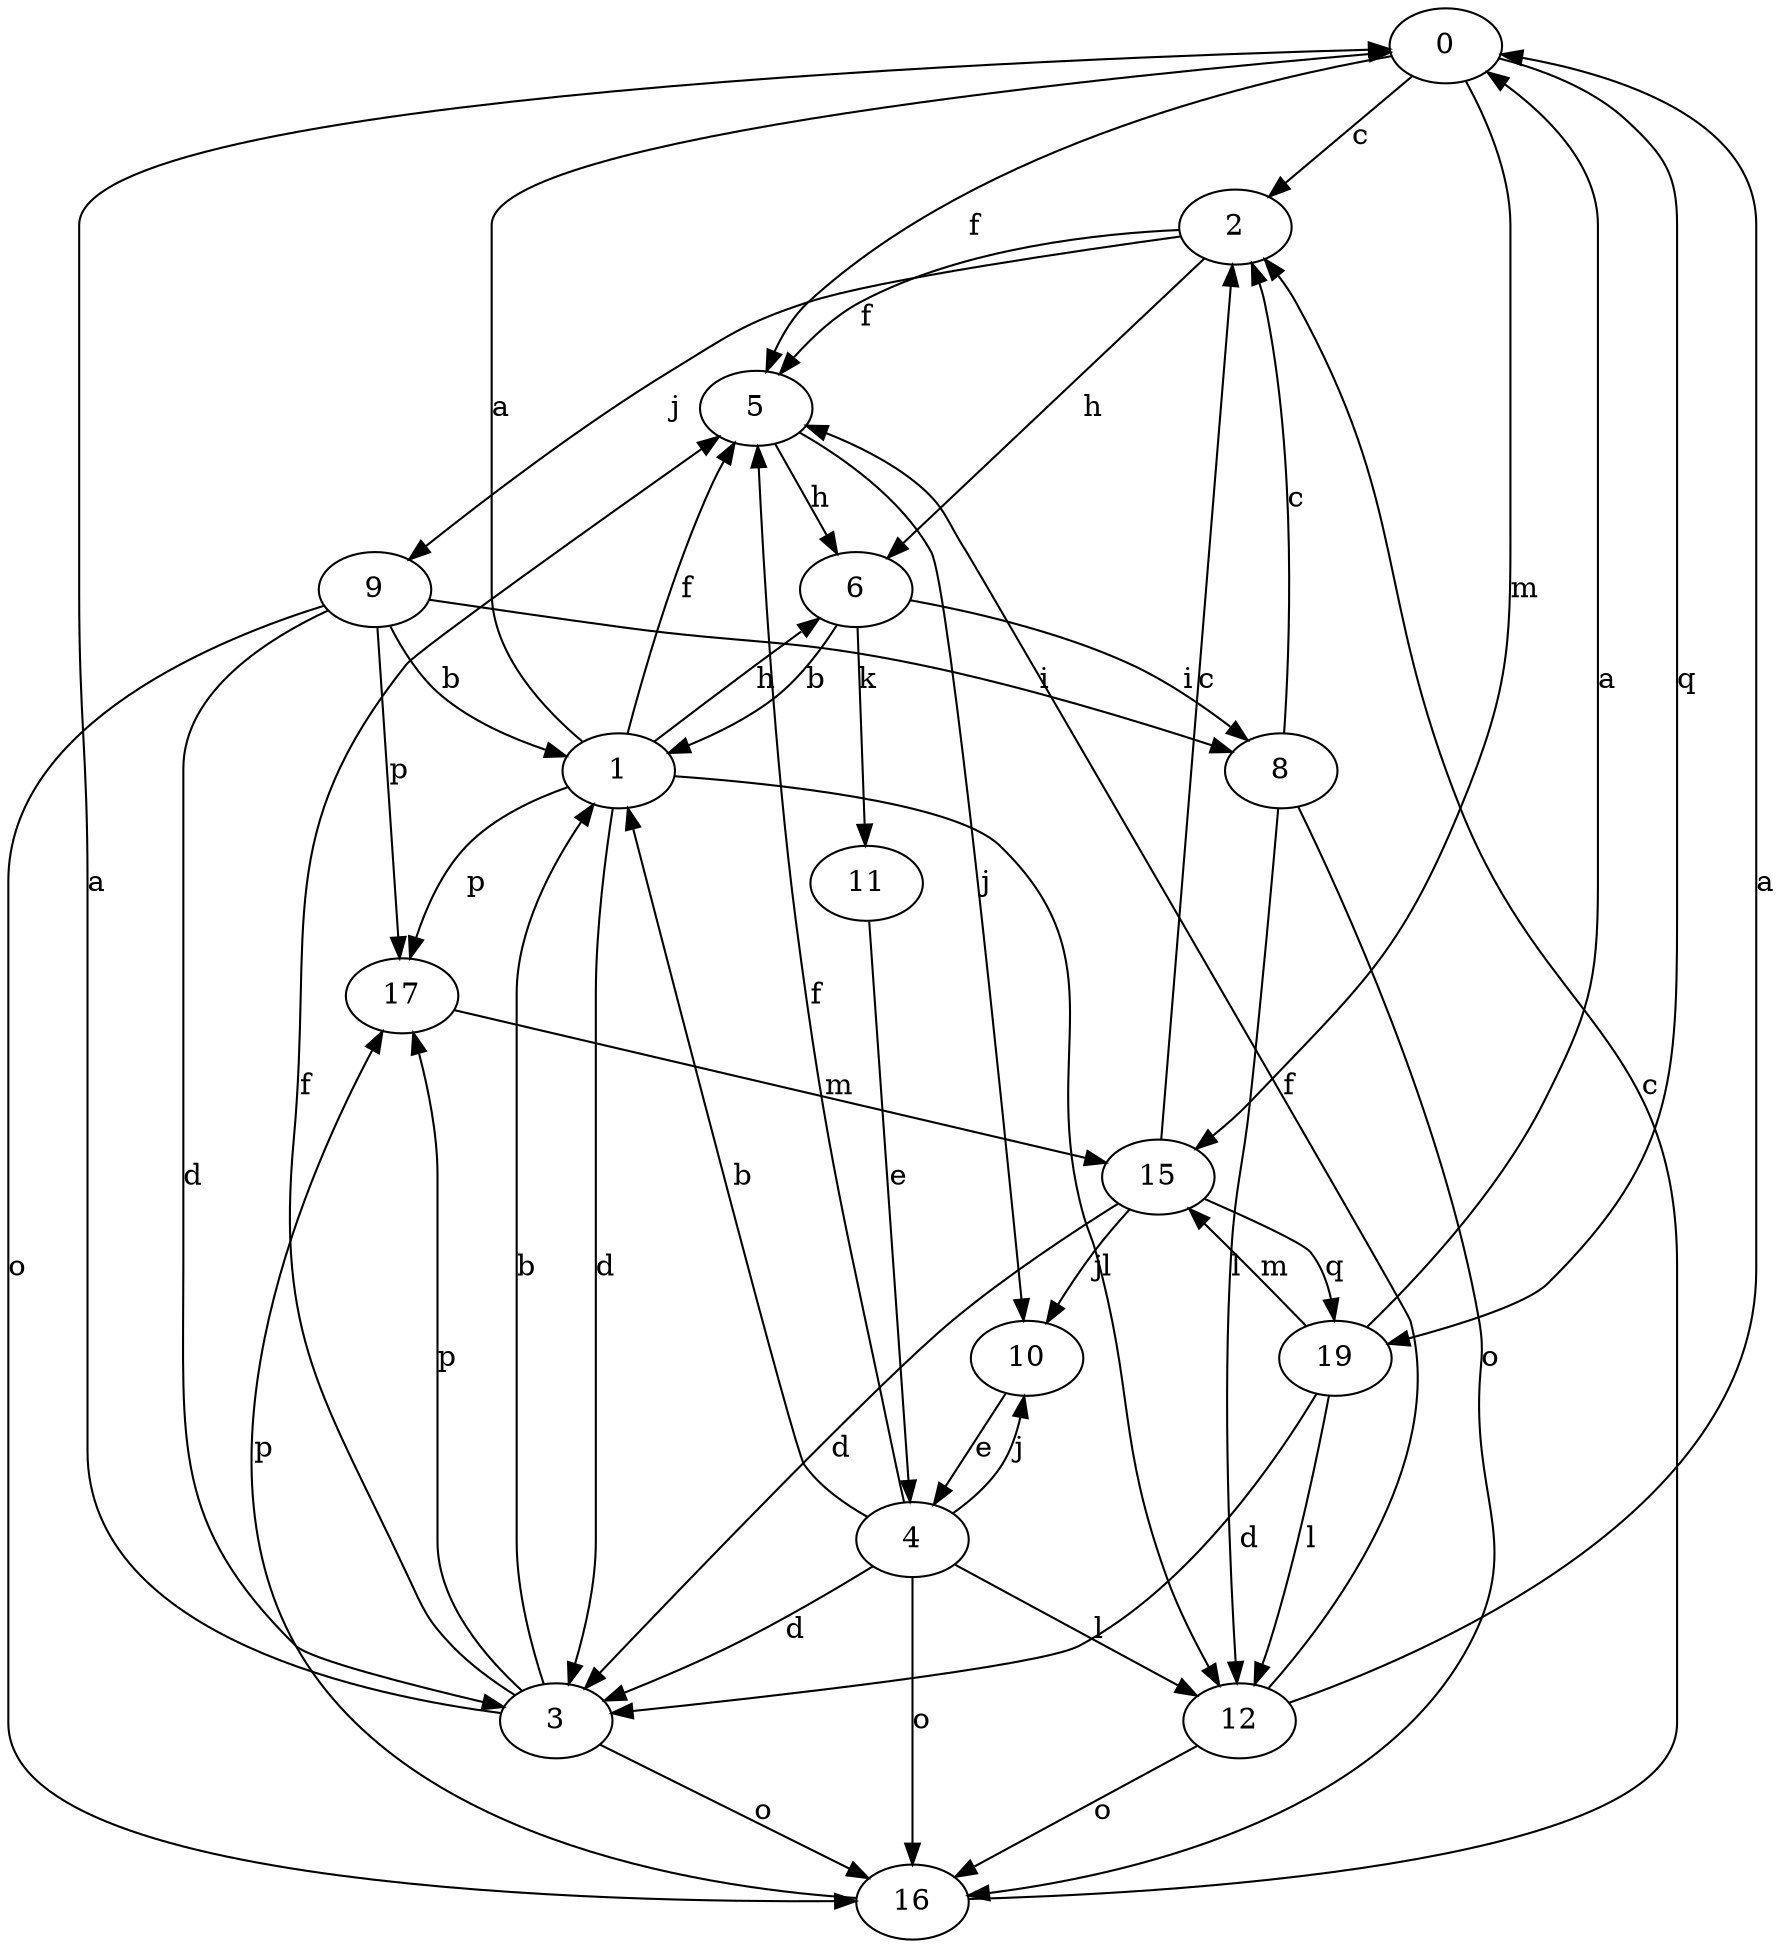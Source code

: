 strict digraph  {
0;
1;
2;
3;
4;
5;
6;
8;
9;
10;
11;
12;
15;
16;
17;
19;
0 -> 2  [label=c];
0 -> 5  [label=f];
0 -> 15  [label=m];
0 -> 19  [label=q];
1 -> 0  [label=a];
1 -> 3  [label=d];
1 -> 5  [label=f];
1 -> 6  [label=h];
1 -> 12  [label=l];
1 -> 17  [label=p];
2 -> 5  [label=f];
2 -> 6  [label=h];
2 -> 9  [label=j];
3 -> 0  [label=a];
3 -> 1  [label=b];
3 -> 5  [label=f];
3 -> 16  [label=o];
3 -> 17  [label=p];
4 -> 1  [label=b];
4 -> 3  [label=d];
4 -> 5  [label=f];
4 -> 10  [label=j];
4 -> 12  [label=l];
4 -> 16  [label=o];
5 -> 6  [label=h];
5 -> 10  [label=j];
6 -> 1  [label=b];
6 -> 8  [label=i];
6 -> 11  [label=k];
8 -> 2  [label=c];
8 -> 12  [label=l];
8 -> 16  [label=o];
9 -> 1  [label=b];
9 -> 3  [label=d];
9 -> 8  [label=i];
9 -> 16  [label=o];
9 -> 17  [label=p];
10 -> 4  [label=e];
11 -> 4  [label=e];
12 -> 0  [label=a];
12 -> 5  [label=f];
12 -> 16  [label=o];
15 -> 2  [label=c];
15 -> 3  [label=d];
15 -> 10  [label=j];
15 -> 19  [label=q];
16 -> 2  [label=c];
16 -> 17  [label=p];
17 -> 15  [label=m];
19 -> 0  [label=a];
19 -> 3  [label=d];
19 -> 12  [label=l];
19 -> 15  [label=m];
}
